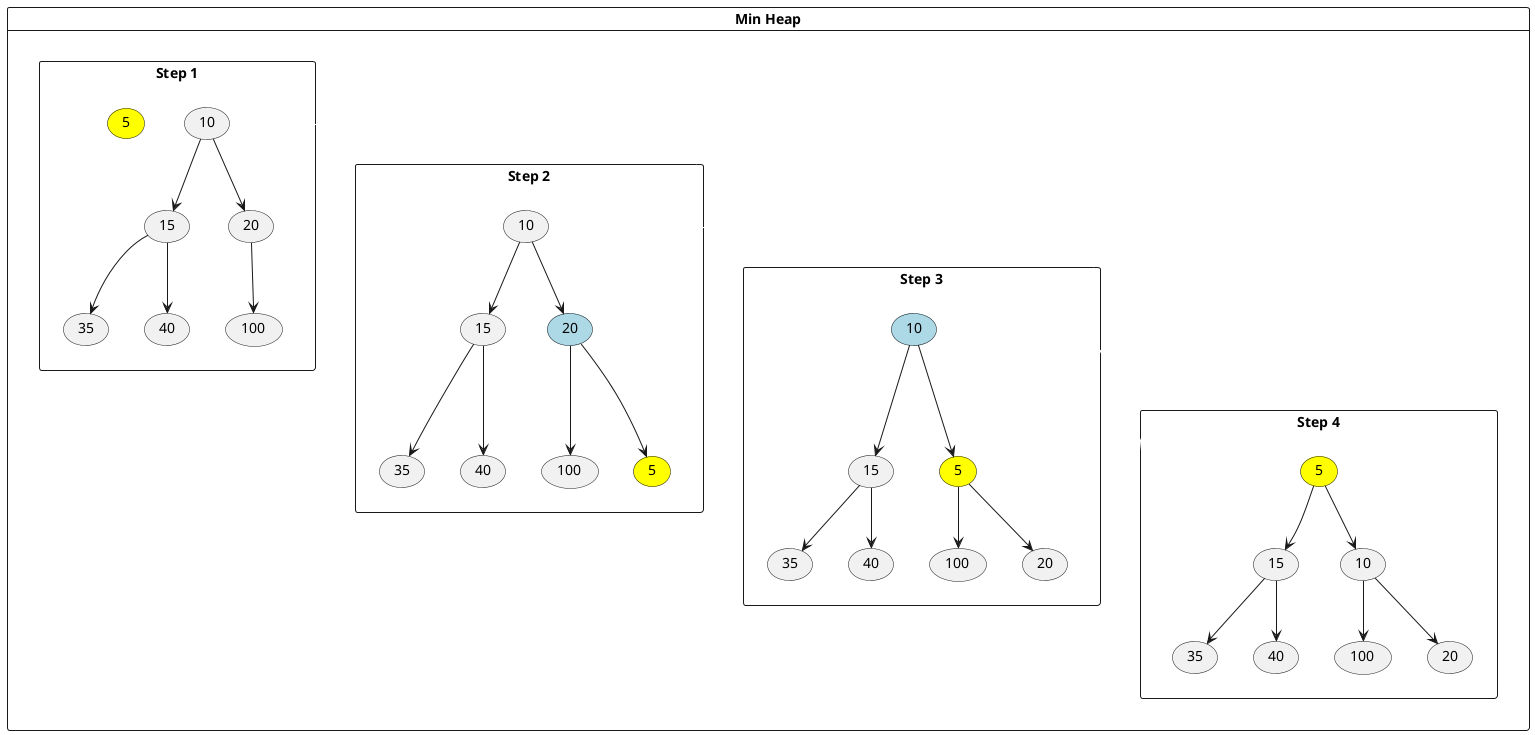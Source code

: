 @startuml

card "Min Heap" {
    rectangle "Step 1" as r1 {
        usecase "10" as t1n1
        usecase "15" as t1n2
        usecase "20" as t1n3
        usecase "35" as t1n4
        usecase "40" as t1n5
        usecase "100" as t1n6
        usecase "5" as t1n7 #yellow

        t1n1 -d-> t1n2
        t1n1 -d-> t1n3

        t1n2 -d-> t1n4
        t1n2 -d-> t1n5

        t1n3 -d-> t1n6
    }

    rectangle "Step 2" as r2 {
        usecase "10" as t2n1
        usecase "15" as t2n2
        usecase "20" as t2n3 #lightblue
        usecase "35" as t2n4
        usecase "40" as t2n5
        usecase "100" as t2n6
        usecase "5" as t2n7 #yellow

        t2n1 -d-> t2n2
        t2n1 -d-> t2n3

        t2n2 -d-> t2n4
        t2n2 -d-> t2n5

        t2n3 -d-> t2n6
        t2n3 -d-> t2n7
    }

    rectangle "Step 3" as r3 {
        usecase "10" as t3n1 #lightblue
        usecase "15" as t3n2
        usecase "100" as t3n3
        usecase "35" as t3n4
        usecase "40" as t3n5
        usecase "20" as t3n6
        usecase "5" as t3n7 #yellow

        t3n1 -d-> t3n2
        t3n1 -d-> t3n7

        t3n2 -d-> t3n4
        t3n2 -d-> t3n5

        t3n7 -d-> t3n6
        t3n7 -d-> t3n3
    }

    rectangle "Step 4" as r4 {
        usecase "15" as t4n1
        usecase "10" as t4n2
        usecase "35" as t4n3
        usecase "100" as t4n4
        usecase "20" as t4n5
        usecase "40" as t4n6
        usecase "5" as t4n7 #yellow

        t4n7 -d-> t4n2
        t4n7 -d-> t4n1

        t4n2 -d-> t4n4
        t4n2 -d-> t4n5
        
        t4n1 -d-> t4n6
        t4n1 -d-> t4n3
    }

    r1 --> r2 #white
    r2 --> r3 #white
    r3 --> r4 #white
}

@enduml